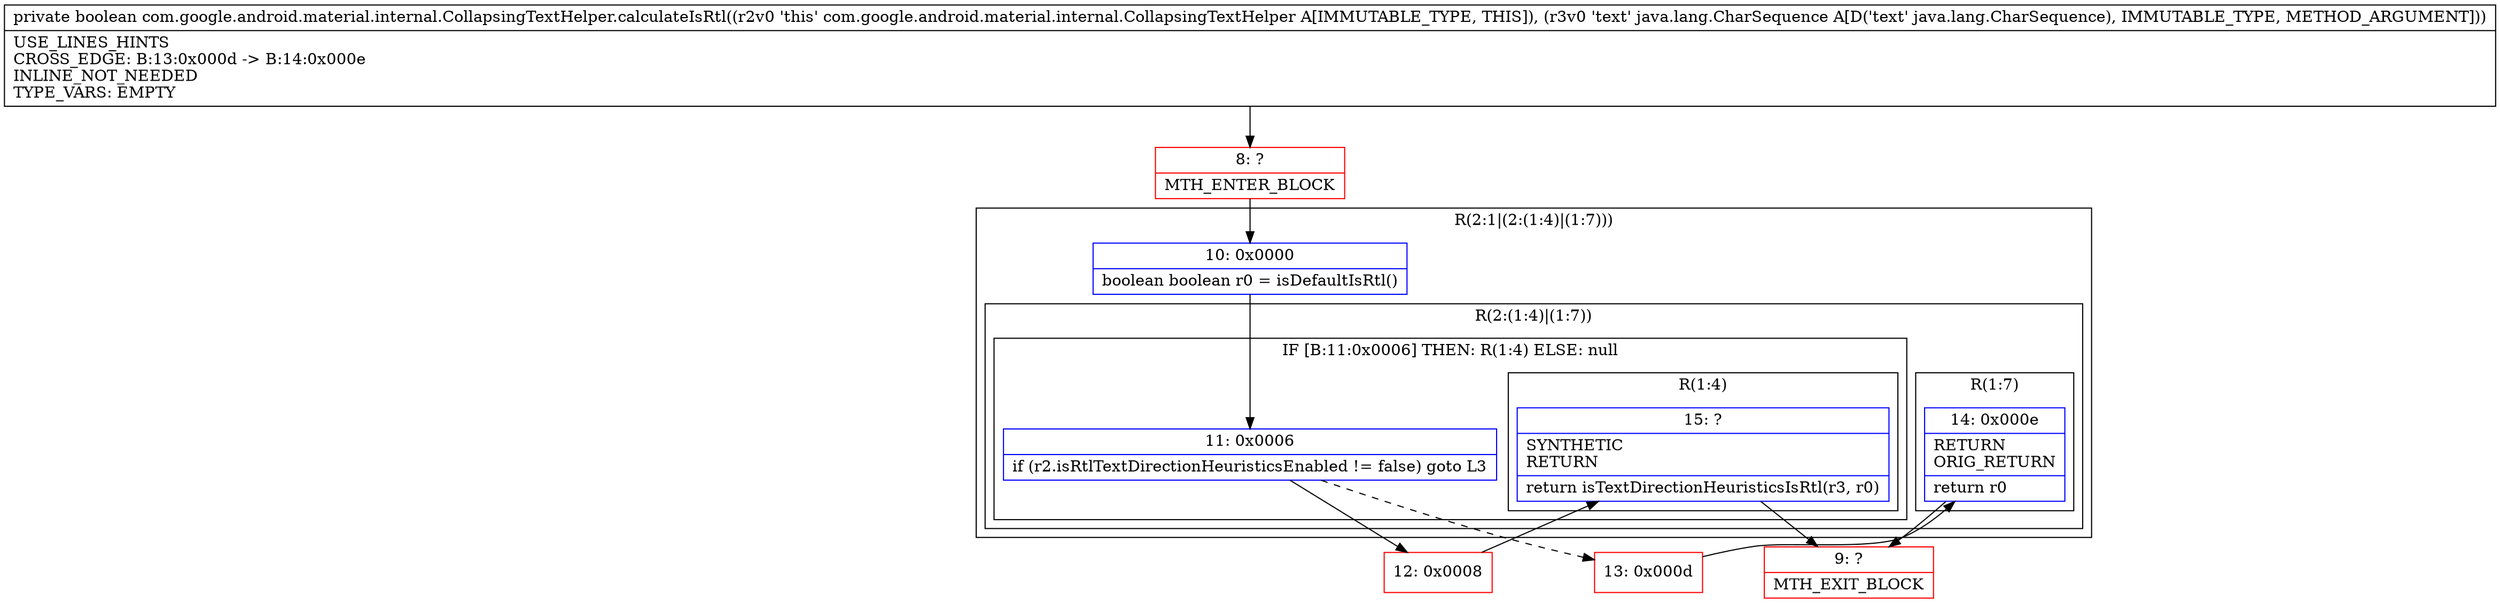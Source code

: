 digraph "CFG forcom.google.android.material.internal.CollapsingTextHelper.calculateIsRtl(Ljava\/lang\/CharSequence;)Z" {
subgraph cluster_Region_53146032 {
label = "R(2:1|(2:(1:4)|(1:7)))";
node [shape=record,color=blue];
Node_10 [shape=record,label="{10\:\ 0x0000|boolean boolean r0 = isDefaultIsRtl()\l}"];
subgraph cluster_Region_1126546320 {
label = "R(2:(1:4)|(1:7))";
node [shape=record,color=blue];
subgraph cluster_IfRegion_1299269906 {
label = "IF [B:11:0x0006] THEN: R(1:4) ELSE: null";
node [shape=record,color=blue];
Node_11 [shape=record,label="{11\:\ 0x0006|if (r2.isRtlTextDirectionHeuristicsEnabled != false) goto L3\l}"];
subgraph cluster_Region_2122395216 {
label = "R(1:4)";
node [shape=record,color=blue];
Node_15 [shape=record,label="{15\:\ ?|SYNTHETIC\lRETURN\l|return isTextDirectionHeuristicsIsRtl(r3, r0)\l}"];
}
}
subgraph cluster_Region_1458082695 {
label = "R(1:7)";
node [shape=record,color=blue];
Node_14 [shape=record,label="{14\:\ 0x000e|RETURN\lORIG_RETURN\l|return r0\l}"];
}
}
}
Node_8 [shape=record,color=red,label="{8\:\ ?|MTH_ENTER_BLOCK\l}"];
Node_12 [shape=record,color=red,label="{12\:\ 0x0008}"];
Node_9 [shape=record,color=red,label="{9\:\ ?|MTH_EXIT_BLOCK\l}"];
Node_13 [shape=record,color=red,label="{13\:\ 0x000d}"];
MethodNode[shape=record,label="{private boolean com.google.android.material.internal.CollapsingTextHelper.calculateIsRtl((r2v0 'this' com.google.android.material.internal.CollapsingTextHelper A[IMMUTABLE_TYPE, THIS]), (r3v0 'text' java.lang.CharSequence A[D('text' java.lang.CharSequence), IMMUTABLE_TYPE, METHOD_ARGUMENT]))  | USE_LINES_HINTS\lCROSS_EDGE: B:13:0x000d \-\> B:14:0x000e\lINLINE_NOT_NEEDED\lTYPE_VARS: EMPTY\l}"];
MethodNode -> Node_8;Node_10 -> Node_11;
Node_11 -> Node_12;
Node_11 -> Node_13[style=dashed];
Node_15 -> Node_9;
Node_14 -> Node_9;
Node_8 -> Node_10;
Node_12 -> Node_15;
Node_13 -> Node_14;
}

